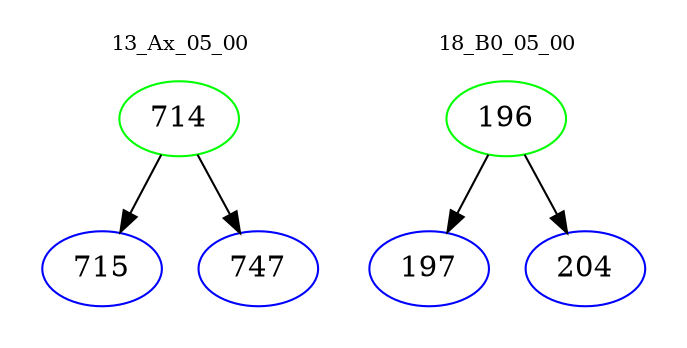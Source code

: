 digraph{
subgraph cluster_0 {
color = white
label = "13_Ax_05_00";
fontsize=10;
T0_714 [label="714", color="green"]
T0_714 -> T0_715 [color="black"]
T0_715 [label="715", color="blue"]
T0_714 -> T0_747 [color="black"]
T0_747 [label="747", color="blue"]
}
subgraph cluster_1 {
color = white
label = "18_B0_05_00";
fontsize=10;
T1_196 [label="196", color="green"]
T1_196 -> T1_197 [color="black"]
T1_197 [label="197", color="blue"]
T1_196 -> T1_204 [color="black"]
T1_204 [label="204", color="blue"]
}
}
